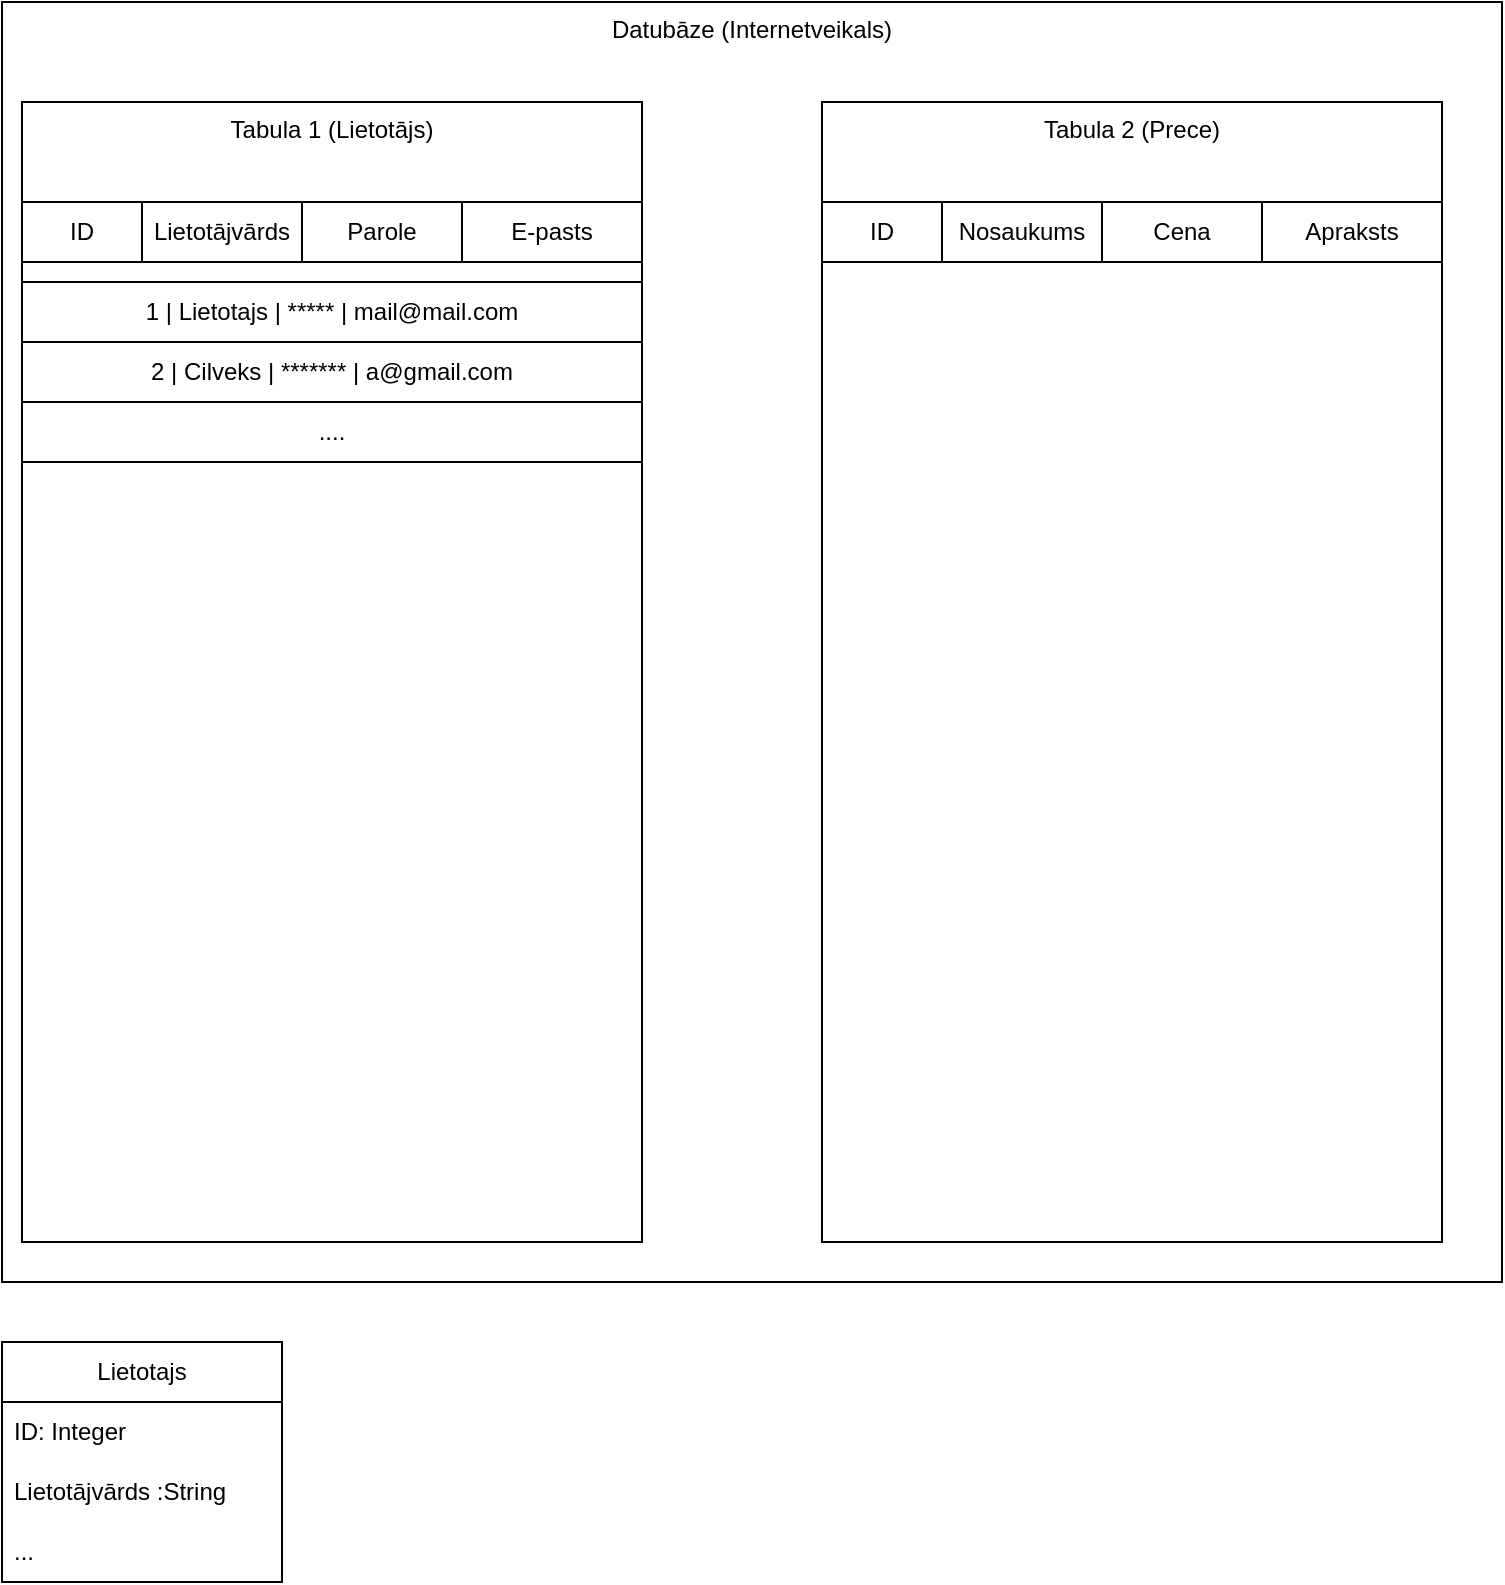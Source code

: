 <mxfile version="24.2.1" type="device">
  <diagram name="Lapa-1" id="GogE1p4pCxu8u_492rkK">
    <mxGraphModel dx="1062" dy="616" grid="1" gridSize="10" guides="1" tooltips="1" connect="1" arrows="1" fold="1" page="1" pageScale="1" pageWidth="850" pageHeight="1100" math="0" shadow="0">
      <root>
        <mxCell id="0" />
        <mxCell id="1" parent="0" />
        <mxCell id="B00GC951UCN3_ax1-Aoc-1" value="Datubāze (Internetveikals)" style="rounded=0;whiteSpace=wrap;html=1;verticalAlign=top;" vertex="1" parent="1">
          <mxGeometry x="40" y="10" width="750" height="640" as="geometry" />
        </mxCell>
        <mxCell id="B00GC951UCN3_ax1-Aoc-2" value="&lt;div&gt;Tabula 1 (Lietotājs)&lt;/div&gt;" style="rounded=0;whiteSpace=wrap;html=1;verticalAlign=top;" vertex="1" parent="1">
          <mxGeometry x="50" y="60" width="310" height="570" as="geometry" />
        </mxCell>
        <mxCell id="B00GC951UCN3_ax1-Aoc-3" value="Tabula 2 (Prece)" style="rounded=0;whiteSpace=wrap;html=1;verticalAlign=top;" vertex="1" parent="1">
          <mxGeometry x="450" y="60" width="310" height="570" as="geometry" />
        </mxCell>
        <mxCell id="B00GC951UCN3_ax1-Aoc-4" value="Lietotājvārds" style="rounded=0;whiteSpace=wrap;html=1;" vertex="1" parent="1">
          <mxGeometry x="110" y="110" width="80" height="30" as="geometry" />
        </mxCell>
        <mxCell id="B00GC951UCN3_ax1-Aoc-5" value="ID" style="rounded=0;whiteSpace=wrap;html=1;" vertex="1" parent="1">
          <mxGeometry x="50" y="110" width="60" height="30" as="geometry" />
        </mxCell>
        <mxCell id="B00GC951UCN3_ax1-Aoc-6" value="Parole" style="rounded=0;whiteSpace=wrap;html=1;" vertex="1" parent="1">
          <mxGeometry x="190" y="110" width="80" height="30" as="geometry" />
        </mxCell>
        <mxCell id="B00GC951UCN3_ax1-Aoc-7" value="E-pasts" style="rounded=0;whiteSpace=wrap;html=1;" vertex="1" parent="1">
          <mxGeometry x="270" y="110" width="90" height="30" as="geometry" />
        </mxCell>
        <mxCell id="B00GC951UCN3_ax1-Aoc-8" value="Nosaukums" style="rounded=0;whiteSpace=wrap;html=1;" vertex="1" parent="1">
          <mxGeometry x="510" y="110" width="80" height="30" as="geometry" />
        </mxCell>
        <mxCell id="B00GC951UCN3_ax1-Aoc-9" value="ID" style="rounded=0;whiteSpace=wrap;html=1;" vertex="1" parent="1">
          <mxGeometry x="450" y="110" width="60" height="30" as="geometry" />
        </mxCell>
        <mxCell id="B00GC951UCN3_ax1-Aoc-10" value="Cena" style="rounded=0;whiteSpace=wrap;html=1;" vertex="1" parent="1">
          <mxGeometry x="590" y="110" width="80" height="30" as="geometry" />
        </mxCell>
        <mxCell id="B00GC951UCN3_ax1-Aoc-11" value="Apraksts" style="rounded=0;whiteSpace=wrap;html=1;" vertex="1" parent="1">
          <mxGeometry x="670" y="110" width="90" height="30" as="geometry" />
        </mxCell>
        <mxCell id="B00GC951UCN3_ax1-Aoc-12" value="1 | Lietotajs | ***** | mail@mail.com" style="rounded=0;whiteSpace=wrap;html=1;" vertex="1" parent="1">
          <mxGeometry x="50" y="150" width="310" height="30" as="geometry" />
        </mxCell>
        <mxCell id="B00GC951UCN3_ax1-Aoc-13" value="2 | Cilveks | ******* | a@gmail.com" style="rounded=0;whiteSpace=wrap;html=1;" vertex="1" parent="1">
          <mxGeometry x="50" y="180" width="310" height="30" as="geometry" />
        </mxCell>
        <mxCell id="B00GC951UCN3_ax1-Aoc-14" value="...." style="rounded=0;whiteSpace=wrap;html=1;" vertex="1" parent="1">
          <mxGeometry x="50" y="210" width="310" height="30" as="geometry" />
        </mxCell>
        <mxCell id="B00GC951UCN3_ax1-Aoc-15" value="Lietotajs" style="swimlane;fontStyle=0;childLayout=stackLayout;horizontal=1;startSize=30;horizontalStack=0;resizeParent=1;resizeParentMax=0;resizeLast=0;collapsible=1;marginBottom=0;whiteSpace=wrap;html=1;" vertex="1" parent="1">
          <mxGeometry x="40" y="680" width="140" height="120" as="geometry" />
        </mxCell>
        <mxCell id="B00GC951UCN3_ax1-Aoc-16" value="ID: Integer" style="text;strokeColor=none;fillColor=none;align=left;verticalAlign=middle;spacingLeft=4;spacingRight=4;overflow=hidden;points=[[0,0.5],[1,0.5]];portConstraint=eastwest;rotatable=0;whiteSpace=wrap;html=1;" vertex="1" parent="B00GC951UCN3_ax1-Aoc-15">
          <mxGeometry y="30" width="140" height="30" as="geometry" />
        </mxCell>
        <mxCell id="B00GC951UCN3_ax1-Aoc-17" value="Lietotājvārds :String" style="text;strokeColor=none;fillColor=none;align=left;verticalAlign=middle;spacingLeft=4;spacingRight=4;overflow=hidden;points=[[0,0.5],[1,0.5]];portConstraint=eastwest;rotatable=0;whiteSpace=wrap;html=1;" vertex="1" parent="B00GC951UCN3_ax1-Aoc-15">
          <mxGeometry y="60" width="140" height="30" as="geometry" />
        </mxCell>
        <mxCell id="B00GC951UCN3_ax1-Aoc-18" value="..." style="text;strokeColor=none;fillColor=none;align=left;verticalAlign=middle;spacingLeft=4;spacingRight=4;overflow=hidden;points=[[0,0.5],[1,0.5]];portConstraint=eastwest;rotatable=0;whiteSpace=wrap;html=1;" vertex="1" parent="B00GC951UCN3_ax1-Aoc-15">
          <mxGeometry y="90" width="140" height="30" as="geometry" />
        </mxCell>
      </root>
    </mxGraphModel>
  </diagram>
</mxfile>

